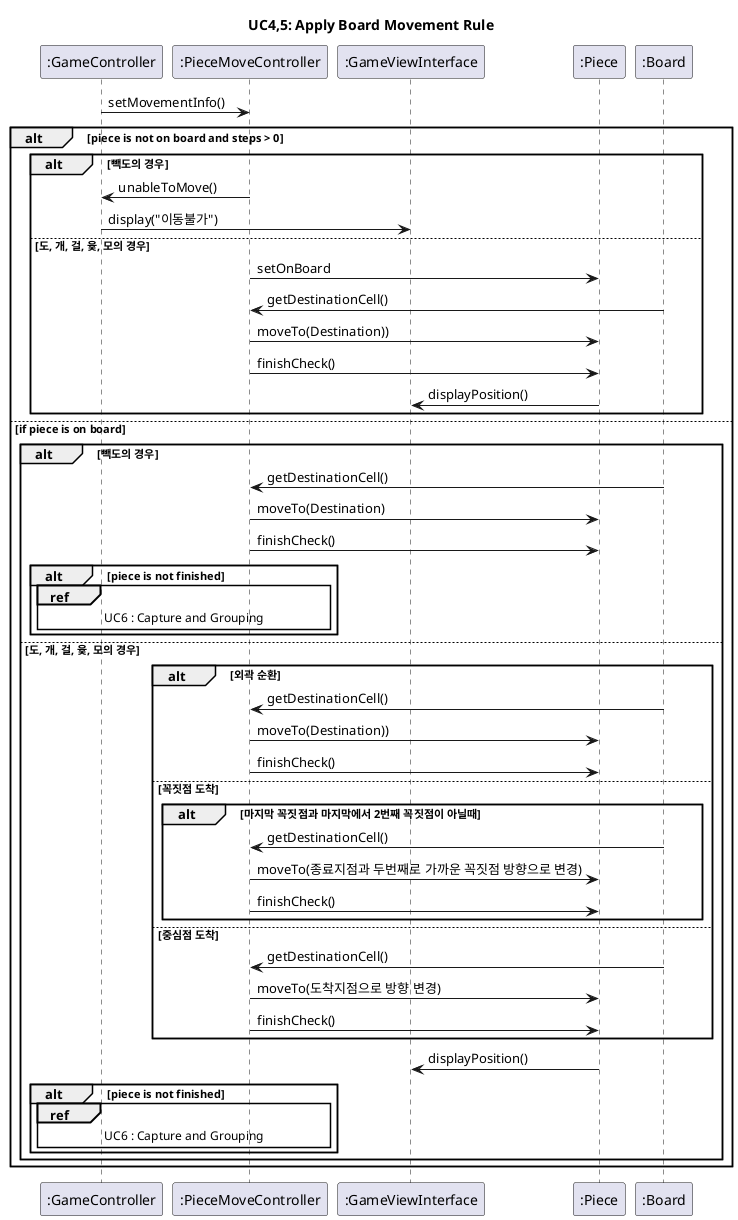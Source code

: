 @startuml
title UC4,5: Apply Board Movement Rule


participant ":GameController" as GameController
participant ":PieceMoveController" as PieceMoveController
participant ":GameViewInterface" as GameViewInterface
participant ":Piece" as Piece
participant “:Board” as Board

' 여기도 마찬가지, Board가 딱히 쓰이지 않음. 이것도 재검토 필요.


GameController -> PieceMoveController : setMovementInfo()

alt piece is not on board and steps > 0
	alt 빽도의 경우
    	PieceMoveController -> GameController : unableToMove()
    	GameController -> GameViewInterface : display("이동불가")
    else 도, 개, 걸, 윷, 모의 경우
    	PieceMoveController -> Piece : setOnBoard
    	Board -> PieceMoveController : getDestinationCell()
        PieceMoveController -> Piece : moveTo(Destination))
        PieceMoveController -> Piece : finishCheck()
        Piece -> GameViewInterface : displayPosition()
    end alt

else if piece is on board
    alt 빽도의 경우
        	Board -> PieceMoveController : getDestinationCell()
            PieceMoveController -> Piece : moveTo(Destination)
            PieceMoveController -> Piece : finishCheck()
            alt piece is not finished
                ref over GameController, PieceMoveController
                	UC6 : Capture and Grouping
                end ref
            end
    else 도, 개, 걸, 윷, 모의 경우
    	alt 외곽 순환
    	    Board -> PieceMoveController : getDestinationCell()
        	PieceMoveController -> Piece : moveTo(Destination))
        	PieceMoveController -> Piece : finishCheck()
        else 꼭짓점 도착
        	alt 마지막 꼭짓점과 마지막에서 2번째 꼭짓점이 아닐때
        	    Board -> PieceMoveController : getDestinationCell()
        		PieceMoveController -> Piece : moveTo(종료지점과 두번째로 가까운 꼭짓점 방향으로 변경)
        		PieceMoveController -> Piece : finishCheck()
        	end alt
       	else 중심점 도착
           	Board -> PieceMoveController : getDestinationCell()
       		PieceMoveController -> Piece : moveTo(도착지점으로 방향 변경)
       		PieceMoveController -> Piece : finishCheck()
        end alt
        Piece -> GameViewInterface : displayPosition()
        alt piece is not finished
            ref over GameController, PieceMoveController
            	UC6 : Capture and Grouping
            end ref
        end
    end
end

@enduml
